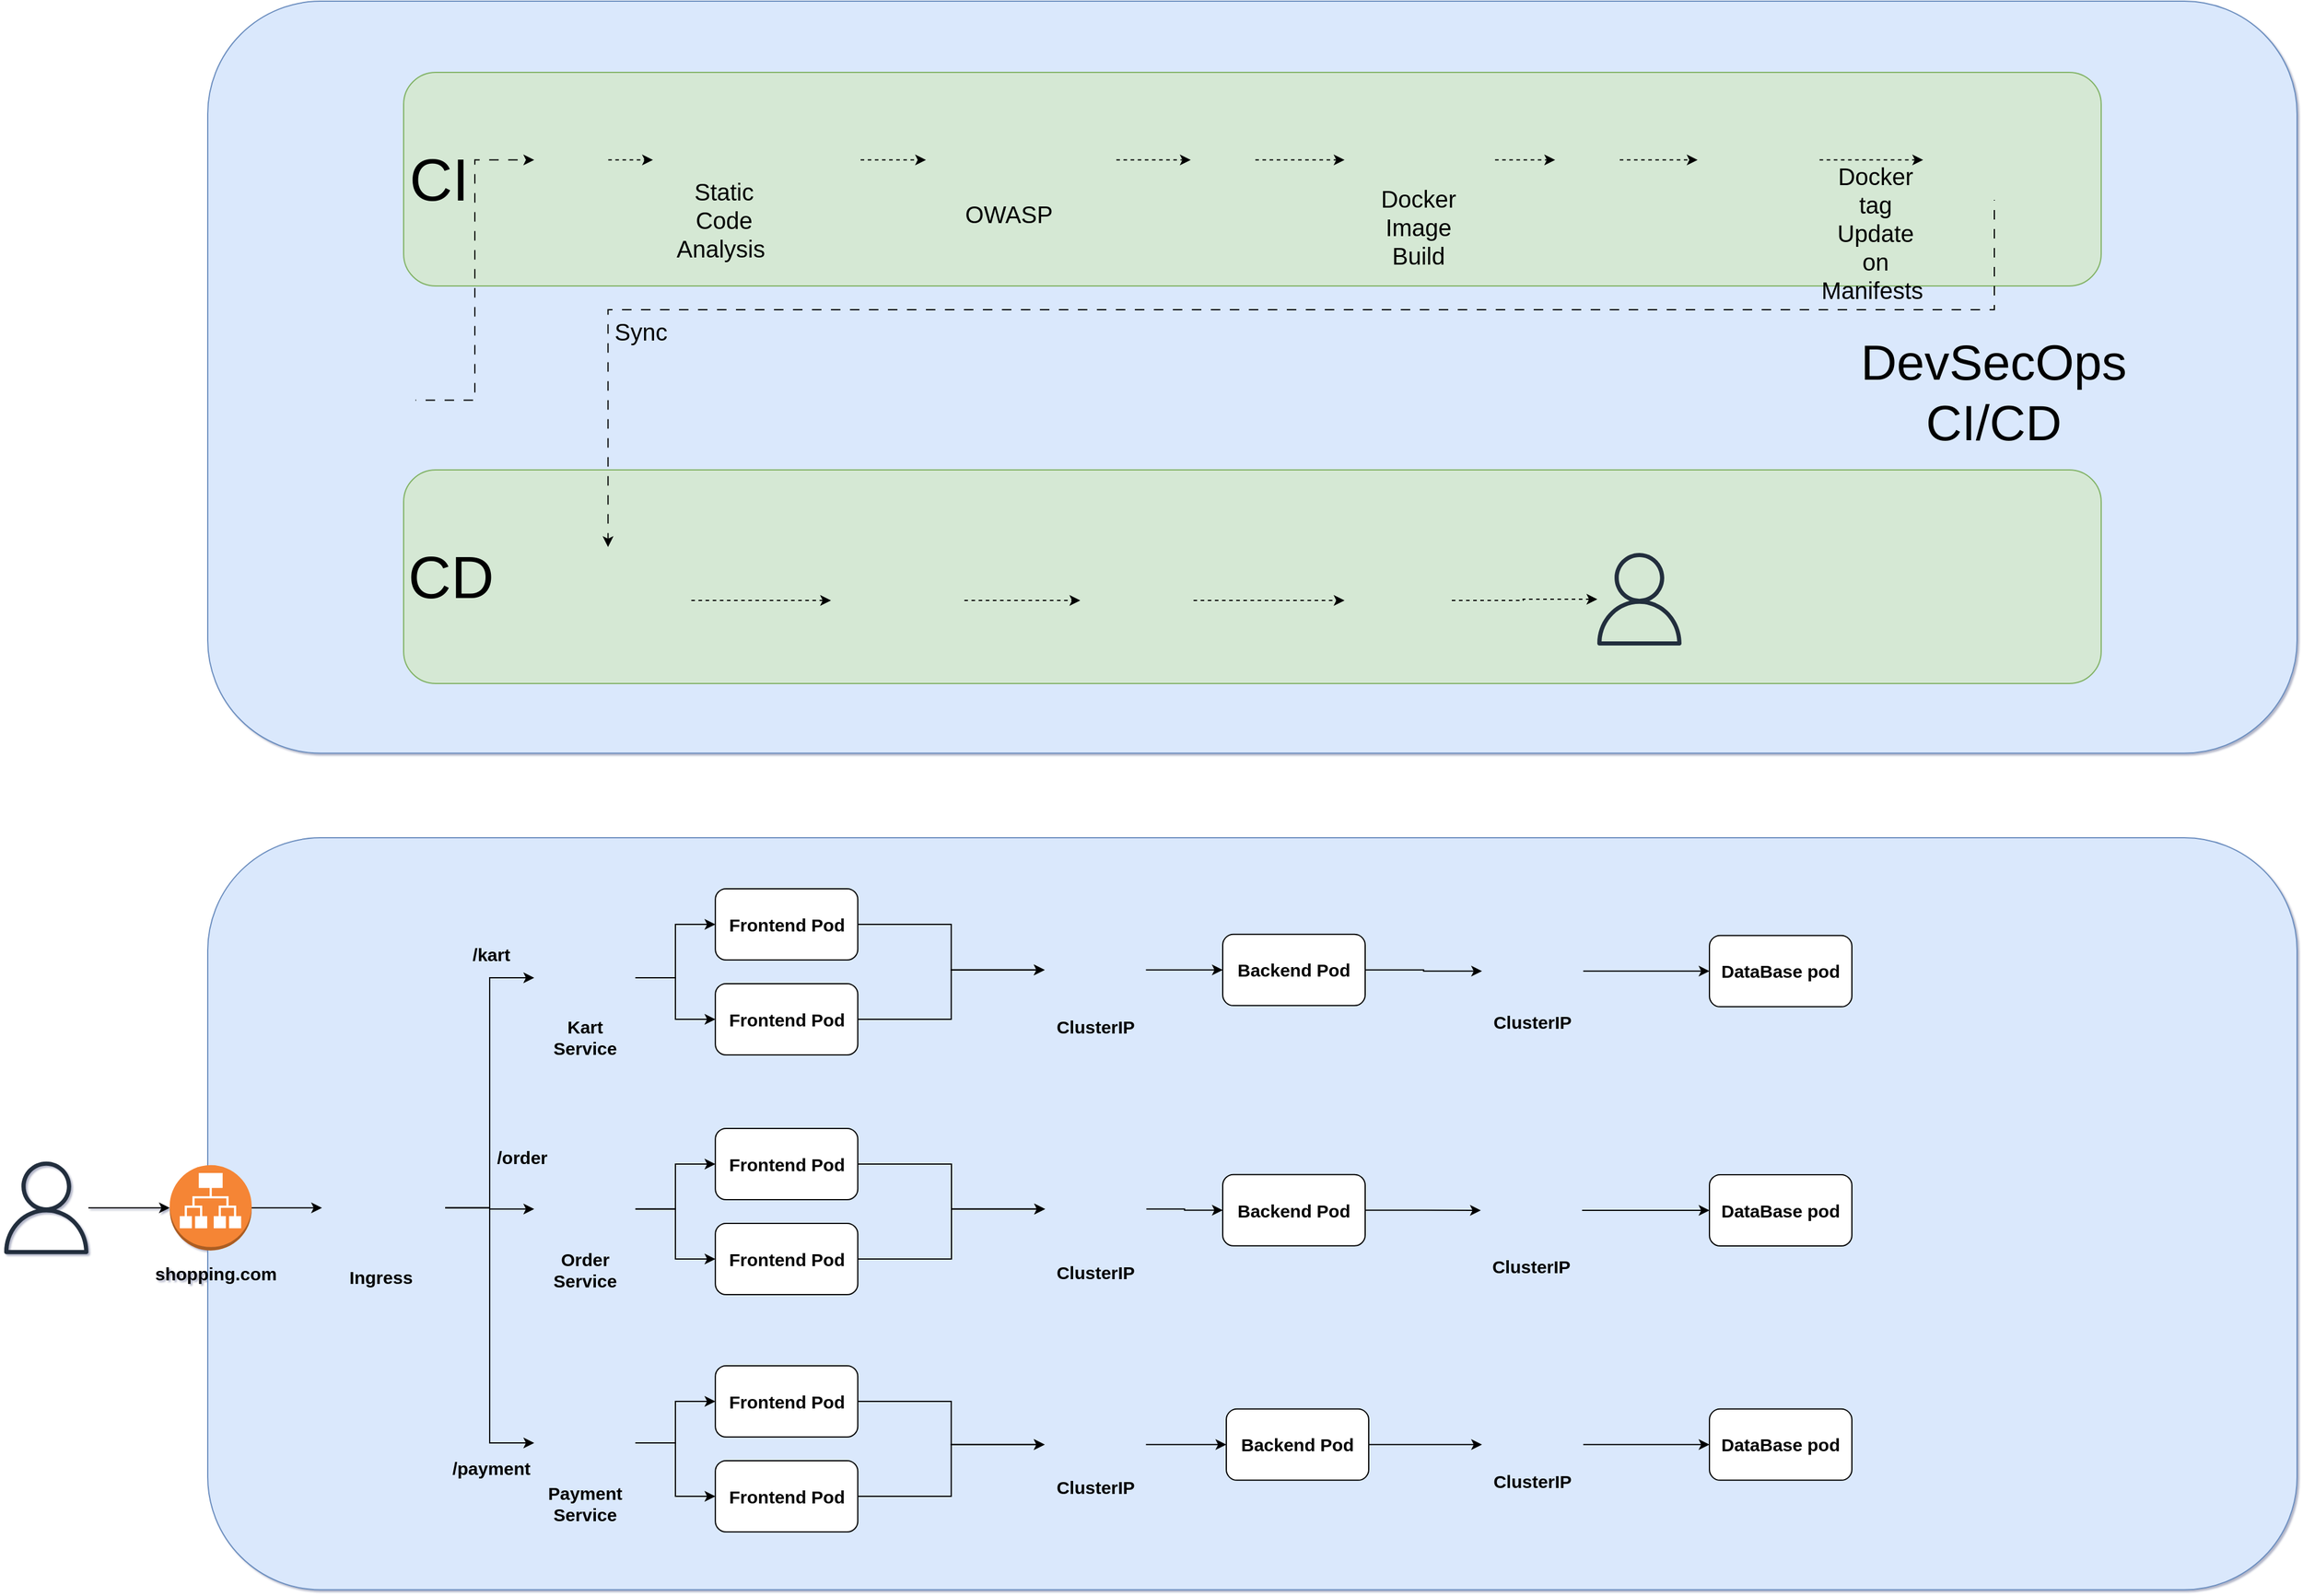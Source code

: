<mxfile version="26.0.3">
  <diagram name="Page-1" id="FletzxpNU2K9Tte4MwrH">
    <mxGraphModel dx="3149" dy="1913" grid="1" gridSize="10" guides="1" tooltips="1" connect="1" arrows="1" fold="1" page="1" pageScale="1" pageWidth="1100" pageHeight="850" math="0" shadow="1">
      <root>
        <mxCell id="0" />
        <mxCell id="1" parent="0" />
        <mxCell id="Zp9bopaUCP8zhnC8v-5o-43" value="" style="rounded=1;whiteSpace=wrap;html=1;fillColor=#dae8fc;strokeColor=#6c8ebf;" parent="1" vertex="1">
          <mxGeometry x="-375" y="-60" width="1760" height="633.75" as="geometry" />
        </mxCell>
        <mxCell id="Zp9bopaUCP8zhnC8v-5o-44" value="" style="rounded=1;whiteSpace=wrap;html=1;fillColor=#d5e8d4;strokeColor=#82b366;" parent="1" vertex="1">
          <mxGeometry x="-210" width="1430" height="180" as="geometry" />
        </mxCell>
        <mxCell id="Zp9bopaUCP8zhnC8v-5o-45" value="" style="rounded=1;whiteSpace=wrap;html=1;fillColor=#d5e8d4;strokeColor=#82b366;labelBackgroundColor=none;" parent="1" vertex="1">
          <mxGeometry x="-210" y="335" width="1430" height="180" as="geometry" />
        </mxCell>
        <mxCell id="Zp9bopaUCP8zhnC8v-5o-13" style="edgeStyle=orthogonalEdgeStyle;rounded=0;orthogonalLoop=1;jettySize=auto;html=1;entryX=0;entryY=0.5;entryDx=0;entryDy=0;flowAnimation=1;" parent="1" source="Zp9bopaUCP8zhnC8v-5o-1" target="Zp9bopaUCP8zhnC8v-5o-3" edge="1">
          <mxGeometry relative="1" as="geometry" />
        </mxCell>
        <mxCell id="Zp9bopaUCP8zhnC8v-5o-1" value="" style="shape=image;verticalLabelPosition=bottom;labelBackgroundColor=default;verticalAlign=top;aspect=fixed;imageAspect=0;image=https://logolook.net/wp-content/uploads/2022/12/GitHub-Logo.png;" parent="1" vertex="1">
          <mxGeometry x="-320" y="242.5" width="120" height="67.5" as="geometry" />
        </mxCell>
        <mxCell id="Zp9bopaUCP8zhnC8v-5o-22" style="edgeStyle=orthogonalEdgeStyle;rounded=0;orthogonalLoop=1;jettySize=auto;html=1;entryX=0;entryY=0.5;entryDx=0;entryDy=0;flowAnimation=1;dashed=1;" parent="1" source="Zp9bopaUCP8zhnC8v-5o-3" target="Zp9bopaUCP8zhnC8v-5o-5" edge="1">
          <mxGeometry relative="1" as="geometry" />
        </mxCell>
        <mxCell id="Zp9bopaUCP8zhnC8v-5o-3" value="" style="shape=image;verticalLabelPosition=bottom;labelBackgroundColor=default;verticalAlign=top;aspect=fixed;imageAspect=0;image=https://upload.wikimedia.org/wikipedia/commons/thumb/e/e9/Jenkins_logo.svg/1483px-Jenkins_logo.svg.png;" parent="1" vertex="1">
          <mxGeometry x="-100" y="32.33" width="60" height="82.85" as="geometry" />
        </mxCell>
        <mxCell id="Zp9bopaUCP8zhnC8v-5o-20" style="edgeStyle=orthogonalEdgeStyle;rounded=0;orthogonalLoop=1;jettySize=auto;html=1;entryX=0;entryY=0.5;entryDx=0;entryDy=0;flowAnimation=1;dashed=1;" parent="1" source="Zp9bopaUCP8zhnC8v-5o-4" target="kJF5AU2SEee2FHh_53xt-1" edge="1">
          <mxGeometry relative="1" as="geometry">
            <mxPoint x="870" y="73.75" as="targetPoint" />
          </mxGeometry>
        </mxCell>
        <mxCell id="Zp9bopaUCP8zhnC8v-5o-4" value="" style="shape=image;verticalLabelPosition=bottom;labelBackgroundColor=default;verticalAlign=top;aspect=fixed;imageAspect=0;image=https://static-00.iconduck.com/assets.00/trivy-icon-1248x2048-jvb9x51r.png;" parent="1" vertex="1">
          <mxGeometry x="760" y="31" width="52.08" height="85.5" as="geometry" />
        </mxCell>
        <mxCell id="Zp9bopaUCP8zhnC8v-5o-21" style="edgeStyle=orthogonalEdgeStyle;rounded=0;orthogonalLoop=1;jettySize=auto;html=1;entryX=0;entryY=0.5;entryDx=0;entryDy=0;flowAnimation=1;dashed=1;" parent="1" source="Zp9bopaUCP8zhnC8v-5o-5" target="Zp9bopaUCP8zhnC8v-5o-7" edge="1">
          <mxGeometry relative="1" as="geometry" />
        </mxCell>
        <mxCell id="Zp9bopaUCP8zhnC8v-5o-5" value="" style="shape=image;verticalLabelPosition=bottom;labelBackgroundColor=default;verticalAlign=top;aspect=fixed;imageAspect=0;image=https://static-00.iconduck.com/assets.00/sonarqube-icon-2048x499-b6mw67zs.png;" parent="1" vertex="1">
          <mxGeometry y="52.76" width="172.6" height="42" as="geometry" />
        </mxCell>
        <mxCell id="yrw4BJJYyJAJMMiqZRWE-4" value="" style="edgeStyle=orthogonalEdgeStyle;rounded=0;orthogonalLoop=1;jettySize=auto;html=1;flowAnimation=1;dashed=1;" parent="1" source="Zp9bopaUCP8zhnC8v-5o-7" target="yrw4BJJYyJAJMMiqZRWE-3" edge="1">
          <mxGeometry relative="1" as="geometry" />
        </mxCell>
        <mxCell id="Zp9bopaUCP8zhnC8v-5o-7" value="" style="shape=image;verticalLabelPosition=bottom;labelBackgroundColor=default;verticalAlign=top;aspect=fixed;imageAspect=0;image=https://blogger.googleusercontent.com/img/b/R29vZ2xl/AVvXsEglo6MalGbIc81QBbz1jqOU8B0085n2UVJCaH9SfhIfxA0MYt1dEFk2-zwiD-qE16LkgxrJgrbgfuRdoyn1PJho_kqKA_0VlMfW9-waWAuhLT9El1w9XQpbyBj_-3MCTMml9gdUmU9k4Ek/s1600/DependencyCheck.png;" parent="1" vertex="1">
          <mxGeometry x="230" y="48.75" width="158.02" height="50" as="geometry" />
        </mxCell>
        <mxCell id="Zp9bopaUCP8zhnC8v-5o-12" value="" style="shape=image;verticalLabelPosition=bottom;labelBackgroundColor=default;verticalAlign=top;aspect=fixed;imageAspect=0;image=https://static-00.iconduck.com/assets.00/terraform-icon-1803x2048-hodrzd3t.png;" parent="1" vertex="1">
          <mxGeometry x="-340" y="60" width="52.8" height="60" as="geometry" />
        </mxCell>
        <mxCell id="Zp9bopaUCP8zhnC8v-5o-18" style="edgeStyle=orthogonalEdgeStyle;rounded=0;orthogonalLoop=1;jettySize=auto;html=1;entryX=0;entryY=0.5;entryDx=0;entryDy=0;flowAnimation=1;dashed=1;" parent="1" source="Zp9bopaUCP8zhnC8v-5o-15" target="Zp9bopaUCP8zhnC8v-5o-4" edge="1">
          <mxGeometry relative="1" as="geometry">
            <mxPoint x="680" y="73.75" as="targetPoint" />
          </mxGeometry>
        </mxCell>
        <mxCell id="Zp9bopaUCP8zhnC8v-5o-15" value="" style="shape=image;verticalLabelPosition=bottom;labelBackgroundColor=default;verticalAlign=top;aspect=fixed;imageAspect=0;image=https://logos-world.net/wp-content/uploads/2021/02/Docker-Logo.png;" parent="1" vertex="1">
          <mxGeometry x="582.6" y="38.75" width="124.44" height="70" as="geometry" />
        </mxCell>
        <mxCell id="Zp9bopaUCP8zhnC8v-5o-17" value="Docker Image Build" style="text;html=1;align=center;verticalAlign=middle;whiteSpace=wrap;rounded=0;fontSize=20;" parent="1" vertex="1">
          <mxGeometry x="614.82" y="115.18" width="60" height="30" as="geometry" />
        </mxCell>
        <mxCell id="Zp9bopaUCP8zhnC8v-5o-34" style="edgeStyle=orthogonalEdgeStyle;rounded=0;orthogonalLoop=1;jettySize=auto;html=1;entryX=0.5;entryY=0;entryDx=0;entryDy=0;flowAnimation=1;exitX=0.5;exitY=1;exitDx=0;exitDy=0;" parent="1" source="Zp9bopaUCP8zhnC8v-5o-36" target="Zp9bopaUCP8zhnC8v-5o-25" edge="1">
          <mxGeometry relative="1" as="geometry">
            <mxPoint x="-37.795" y="390" as="targetPoint" />
            <mxPoint x="927.429" y="93.75" as="sourcePoint" />
            <Array as="points">
              <mxPoint x="1130" y="200" />
              <mxPoint x="-38" y="200" />
            </Array>
          </mxGeometry>
        </mxCell>
        <mxCell id="Zp9bopaUCP8zhnC8v-5o-37" style="edgeStyle=orthogonalEdgeStyle;rounded=0;orthogonalLoop=1;jettySize=auto;html=1;entryX=0;entryY=0.5;entryDx=0;entryDy=0;flowAnimation=1;dashed=1;exitX=1;exitY=0.5;exitDx=0;exitDy=0;" parent="1" source="kJF5AU2SEee2FHh_53xt-1" target="Zp9bopaUCP8zhnC8v-5o-36" edge="1">
          <mxGeometry relative="1" as="geometry">
            <mxPoint x="984.95" y="73.75" as="sourcePoint" />
          </mxGeometry>
        </mxCell>
        <mxCell id="Zp9bopaUCP8zhnC8v-5o-24" value="" style="shape=image;verticalLabelPosition=bottom;labelBackgroundColor=default;verticalAlign=top;aspect=fixed;imageAspect=0;image=https://upload.wikimedia.org/wikipedia/commons/0/05/Ansible_Logo.png;" parent="1" vertex="1">
          <mxGeometry x="-353.6" y="137.5" width="80" height="80" as="geometry" />
        </mxCell>
        <mxCell id="Zp9bopaUCP8zhnC8v-5o-27" style="edgeStyle=orthogonalEdgeStyle;rounded=0;orthogonalLoop=1;jettySize=auto;html=1;entryX=0;entryY=0.5;entryDx=0;entryDy=0;flowAnimation=1;dashed=1;" parent="1" source="Zp9bopaUCP8zhnC8v-5o-25" target="Zp9bopaUCP8zhnC8v-5o-28" edge="1">
          <mxGeometry relative="1" as="geometry">
            <mxPoint x="160" y="445" as="targetPoint" />
          </mxGeometry>
        </mxCell>
        <mxCell id="Zp9bopaUCP8zhnC8v-5o-25" value="" style="shape=image;verticalLabelPosition=bottom;labelBackgroundColor=default;verticalAlign=top;aspect=fixed;imageAspect=0;image=https://www.opsmx.com/wp-content/uploads/2022/07/Argo-1-e1630327305635-1.png;" parent="1" vertex="1">
          <mxGeometry x="-105.59" y="400" width="135.59" height="90" as="geometry" />
        </mxCell>
        <mxCell id="Zp9bopaUCP8zhnC8v-5o-30" style="edgeStyle=orthogonalEdgeStyle;rounded=0;orthogonalLoop=1;jettySize=auto;html=1;flowAnimation=1;dashed=1;" parent="1" source="Zp9bopaUCP8zhnC8v-5o-28" target="Zp9bopaUCP8zhnC8v-5o-29" edge="1">
          <mxGeometry relative="1" as="geometry" />
        </mxCell>
        <mxCell id="Zp9bopaUCP8zhnC8v-5o-28" value="" style="shape=image;verticalLabelPosition=bottom;labelBackgroundColor=default;verticalAlign=top;aspect=fixed;imageAspect=0;image=https://juststickers.in/wp-content/uploads/2018/11/kubernetes-wordmark.png;" parent="1" vertex="1">
          <mxGeometry x="150" y="390" width="110" height="110" as="geometry" />
        </mxCell>
        <mxCell id="Zp9bopaUCP8zhnC8v-5o-32" style="edgeStyle=orthogonalEdgeStyle;rounded=0;orthogonalLoop=1;jettySize=auto;html=1;entryX=0;entryY=0.5;entryDx=0;entryDy=0;flowAnimation=1;dashed=1;" parent="1" source="Zp9bopaUCP8zhnC8v-5o-29" target="Zp9bopaUCP8zhnC8v-5o-31" edge="1">
          <mxGeometry relative="1" as="geometry" />
        </mxCell>
        <mxCell id="Zp9bopaUCP8zhnC8v-5o-29" value="" style="shape=image;verticalLabelPosition=bottom;labelBackgroundColor=default;verticalAlign=top;aspect=fixed;imageAspect=0;image=https://i.pinimg.com/originals/58/87/dd/5887ddf7f68aa57b38e35196f42150c7.png;" parent="1" vertex="1">
          <mxGeometry x="360" y="405" width="93.02" height="80" as="geometry" />
        </mxCell>
        <mxCell id="Zp9bopaUCP8zhnC8v-5o-47" style="edgeStyle=orthogonalEdgeStyle;rounded=0;orthogonalLoop=1;jettySize=auto;html=1;flowAnimation=1;dashed=1;" parent="1" source="Zp9bopaUCP8zhnC8v-5o-31" target="Zp9bopaUCP8zhnC8v-5o-46" edge="1">
          <mxGeometry relative="1" as="geometry" />
        </mxCell>
        <mxCell id="Zp9bopaUCP8zhnC8v-5o-31" value="" style="shape=image;verticalLabelPosition=bottom;labelBackgroundColor=default;verticalAlign=top;aspect=fixed;imageAspect=0;image=https://upload.wikimedia.org/wikipedia/commons/thumb/a/a1/Grafana_logo.svg/800px-Grafana_logo.svg.png;" parent="1" vertex="1">
          <mxGeometry x="582.6" y="400" width="88.02" height="90" as="geometry" />
        </mxCell>
        <mxCell id="Zp9bopaUCP8zhnC8v-5o-35" value="" style="shape=image;verticalLabelPosition=bottom;labelBackgroundColor=default;verticalAlign=top;aspect=fixed;imageAspect=0;image=https://static-00.iconduck.com/assets.00/aws-icon-2048x2048-ptyrjxdo.png;" parent="1" vertex="1">
          <mxGeometry x="-350" y="-36.25" width="85" height="85" as="geometry" />
        </mxCell>
        <mxCell id="Zp9bopaUCP8zhnC8v-5o-36" value="" style="shape=image;verticalLabelPosition=bottom;labelBackgroundColor=default;verticalAlign=top;aspect=fixed;imageAspect=0;image=https://logolook.net/wp-content/uploads/2022/12/GitHub-Logo.png;" parent="1" vertex="1">
          <mxGeometry x="1070" y="40" width="120" height="67.5" as="geometry" />
        </mxCell>
        <mxCell id="Zp9bopaUCP8zhnC8v-5o-46" value="" style="outlineConnect=0;fontColor=#232F3E;gradientColor=none;fillColor=#232F3D;strokeColor=none;dashed=0;verticalLabelPosition=bottom;verticalAlign=top;align=center;html=1;fontSize=12;fontStyle=0;aspect=fixed;pointerEvents=1;shape=mxgraph.aws4.user;" parent="1" vertex="1">
          <mxGeometry x="792" y="405" width="78" height="78" as="geometry" />
        </mxCell>
        <mxCell id="Zp9bopaUCP8zhnC8v-5o-48" value="DevSecOps CI/CD" style="text;html=1;align=center;verticalAlign=middle;whiteSpace=wrap;rounded=0;fontSize=42;" parent="1" vertex="1">
          <mxGeometry x="1021.4" y="230" width="217.2" height="80" as="geometry" />
        </mxCell>
        <mxCell id="Zp9bopaUCP8zhnC8v-5o-49" value="CI" style="text;html=1;align=center;verticalAlign=middle;whiteSpace=wrap;rounded=0;fontSize=50;" parent="1" vertex="1">
          <mxGeometry x="-210" y="75.0" width="60" height="30" as="geometry" />
        </mxCell>
        <mxCell id="Zp9bopaUCP8zhnC8v-5o-50" value="CD" style="text;html=1;align=center;verticalAlign=middle;whiteSpace=wrap;rounded=0;fontSize=50;" parent="1" vertex="1">
          <mxGeometry x="-200.0" y="410" width="60" height="30" as="geometry" />
        </mxCell>
        <mxCell id="Ye_nrfRPRzjRZ5T-cUN8-1" value="Docker tag Update on Manifests&amp;nbsp;" style="text;html=1;align=center;verticalAlign=middle;whiteSpace=wrap;rounded=0;strokeWidth=10;fontSize=20;" parent="1" vertex="1">
          <mxGeometry x="1000" y="120" width="60" height="30" as="geometry" />
        </mxCell>
        <mxCell id="Ye_nrfRPRzjRZ5T-cUN8-2" value="Static Code Analysis&amp;nbsp;" style="text;html=1;align=center;verticalAlign=middle;whiteSpace=wrap;rounded=0;fontSize=20;" parent="1" vertex="1">
          <mxGeometry x="30" y="108.75" width="60" height="30" as="geometry" />
        </mxCell>
        <mxCell id="Ye_nrfRPRzjRZ5T-cUN8-3" value="OWASP" style="text;html=1;align=center;verticalAlign=middle;whiteSpace=wrap;rounded=0;fontSize=20;" parent="1" vertex="1">
          <mxGeometry x="270" y="103.75" width="60" height="30" as="geometry" />
        </mxCell>
        <mxCell id="Ye_nrfRPRzjRZ5T-cUN8-4" value="Sync" style="text;html=1;align=center;verticalAlign=middle;whiteSpace=wrap;rounded=0;fontSize=20;" parent="1" vertex="1">
          <mxGeometry x="-40" y="203.44" width="60" height="30" as="geometry" />
        </mxCell>
        <mxCell id="yrw4BJJYyJAJMMiqZRWE-6" style="edgeStyle=orthogonalEdgeStyle;rounded=0;orthogonalLoop=1;jettySize=auto;html=1;entryX=0;entryY=0.5;entryDx=0;entryDy=0;flowAnimation=1;dashed=1;" parent="1" source="yrw4BJJYyJAJMMiqZRWE-3" target="Zp9bopaUCP8zhnC8v-5o-15" edge="1">
          <mxGeometry relative="1" as="geometry" />
        </mxCell>
        <mxCell id="yrw4BJJYyJAJMMiqZRWE-3" value="" style="shape=image;verticalLabelPosition=bottom;labelBackgroundColor=default;verticalAlign=top;aspect=fixed;imageAspect=0;image=https://static-00.iconduck.com/assets.00/trivy-icon-1248x2048-jvb9x51r.png;" parent="1" vertex="1">
          <mxGeometry x="453.02" y="31" width="52.08" height="85.5" as="geometry" />
        </mxCell>
        <mxCell id="kJF5AU2SEee2FHh_53xt-2" value="" style="rounded=1;whiteSpace=wrap;html=1;fillColor=#dae8fc;strokeColor=#6c8ebf;fontStyle=1;fontSize=15;" vertex="1" parent="1">
          <mxGeometry x="-375" y="644.99" width="1760" height="633.75" as="geometry" />
        </mxCell>
        <mxCell id="kJF5AU2SEee2FHh_53xt-1" value="" style="shape=image;verticalLabelPosition=bottom;labelBackgroundColor=default;verticalAlign=top;aspect=fixed;imageAspect=0;image=https://images.squarespace-cdn.com/content/v1/5979393017bffc7e4595795b/1612198269255-W6DPDQBCHH716OYRSJWJ/docker-hub-logo.png;" vertex="1" parent="1">
          <mxGeometry x="880" y="33.75" width="100.39" height="80" as="geometry" />
        </mxCell>
        <mxCell id="kJF5AU2SEee2FHh_53xt-3" value="" style="outlineConnect=0;fontColor=#232F3E;gradientColor=none;fillColor=#232F3D;strokeColor=none;dashed=0;verticalLabelPosition=bottom;verticalAlign=top;align=center;html=1;fontSize=15;fontStyle=1;aspect=fixed;pointerEvents=1;shape=mxgraph.aws4.user;" vertex="1" parent="1">
          <mxGeometry x="-550" y="917.87" width="78" height="78" as="geometry" />
        </mxCell>
        <mxCell id="kJF5AU2SEee2FHh_53xt-7" style="edgeStyle=orthogonalEdgeStyle;rounded=0;orthogonalLoop=1;jettySize=auto;html=1;entryX=0;entryY=0.5;entryDx=0;entryDy=0;fontStyle=1;fontSize=15;" edge="1" parent="1" source="kJF5AU2SEee2FHh_53xt-4" target="kJF5AU2SEee2FHh_53xt-6">
          <mxGeometry relative="1" as="geometry" />
        </mxCell>
        <mxCell id="kJF5AU2SEee2FHh_53xt-4" value="" style="outlineConnect=0;dashed=0;verticalLabelPosition=bottom;verticalAlign=top;align=center;html=1;shape=mxgraph.aws3.application_load_balancer;fillColor=#F58534;gradientColor=none;fontStyle=1;fontSize=15;" vertex="1" parent="1">
          <mxGeometry x="-407" y="920.87" width="69" height="72" as="geometry" />
        </mxCell>
        <mxCell id="kJF5AU2SEee2FHh_53xt-5" style="edgeStyle=orthogonalEdgeStyle;rounded=0;orthogonalLoop=1;jettySize=auto;html=1;entryX=0;entryY=0.5;entryDx=0;entryDy=0;entryPerimeter=0;fontStyle=1;fontSize=15;" edge="1" parent="1" source="kJF5AU2SEee2FHh_53xt-3" target="kJF5AU2SEee2FHh_53xt-4">
          <mxGeometry relative="1" as="geometry" />
        </mxCell>
        <mxCell id="kJF5AU2SEee2FHh_53xt-11" style="edgeStyle=orthogonalEdgeStyle;rounded=0;orthogonalLoop=1;jettySize=auto;html=1;entryX=0;entryY=0.5;entryDx=0;entryDy=0;fontStyle=1;fontSize=15;" edge="1" parent="1" source="kJF5AU2SEee2FHh_53xt-6" target="kJF5AU2SEee2FHh_53xt-10">
          <mxGeometry relative="1" as="geometry" />
        </mxCell>
        <mxCell id="kJF5AU2SEee2FHh_53xt-26" style="edgeStyle=orthogonalEdgeStyle;rounded=0;orthogonalLoop=1;jettySize=auto;html=1;entryX=0;entryY=0.5;entryDx=0;entryDy=0;fontStyle=1;fontSize=15;" edge="1" parent="1" source="kJF5AU2SEee2FHh_53xt-6" target="kJF5AU2SEee2FHh_53xt-25">
          <mxGeometry relative="1" as="geometry" />
        </mxCell>
        <mxCell id="kJF5AU2SEee2FHh_53xt-30" style="edgeStyle=orthogonalEdgeStyle;rounded=0;orthogonalLoop=1;jettySize=auto;html=1;entryX=0;entryY=0.5;entryDx=0;entryDy=0;fontStyle=1;fontSize=15;" edge="1" parent="1" source="kJF5AU2SEee2FHh_53xt-6" target="kJF5AU2SEee2FHh_53xt-28">
          <mxGeometry relative="1" as="geometry" />
        </mxCell>
        <mxCell id="kJF5AU2SEee2FHh_53xt-6" value="" style="shape=image;verticalLabelPosition=bottom;labelBackgroundColor=default;verticalAlign=top;aspect=fixed;imageAspect=0;image=https://miro.medium.com/v2/resize:fit:672/1*IBh4DjOb02cT1TPW5GFZDg.png;fontStyle=1;fontSize=15;" vertex="1" parent="1">
          <mxGeometry x="-278.78" y="916.87" width="103.78" height="80" as="geometry" />
        </mxCell>
        <mxCell id="kJF5AU2SEee2FHh_53xt-18" style="edgeStyle=orthogonalEdgeStyle;rounded=0;orthogonalLoop=1;jettySize=auto;html=1;entryX=0;entryY=0.5;entryDx=0;entryDy=0;fontStyle=1;fontSize=15;" edge="1" parent="1" source="kJF5AU2SEee2FHh_53xt-10" target="kJF5AU2SEee2FHh_53xt-17">
          <mxGeometry relative="1" as="geometry" />
        </mxCell>
        <mxCell id="kJF5AU2SEee2FHh_53xt-22" style="edgeStyle=orthogonalEdgeStyle;rounded=0;orthogonalLoop=1;jettySize=auto;html=1;entryX=0;entryY=0.5;entryDx=0;entryDy=0;fontStyle=1;fontSize=15;" edge="1" parent="1" source="kJF5AU2SEee2FHh_53xt-10" target="kJF5AU2SEee2FHh_53xt-20">
          <mxGeometry relative="1" as="geometry" />
        </mxCell>
        <mxCell id="kJF5AU2SEee2FHh_53xt-10" value="" style="shape=image;verticalLabelPosition=bottom;labelBackgroundColor=default;verticalAlign=top;aspect=fixed;imageAspect=0;image=https://miro.medium.com/v2/resize:fit:546/1*ZlQffqUWhkxqbKI--ZUitg.png;fontStyle=1;fontSize=15;" vertex="1" parent="1">
          <mxGeometry x="-100" y="728" width="85.31" height="70" as="geometry" />
        </mxCell>
        <mxCell id="kJF5AU2SEee2FHh_53xt-14" value="" style="shape=image;verticalLabelPosition=bottom;labelBackgroundColor=default;verticalAlign=top;aspect=fixed;imageAspect=0;image=https://juststickers.in/wp-content/uploads/2018/11/kubernetes-wordmark.png;fontStyle=1;fontSize=15;" vertex="1" parent="1">
          <mxGeometry x="-343.6" y="650" width="60" height="60" as="geometry" />
        </mxCell>
        <mxCell id="kJF5AU2SEee2FHh_53xt-50" style="edgeStyle=orthogonalEdgeStyle;rounded=0;orthogonalLoop=1;jettySize=auto;html=1;entryX=0;entryY=0.5;entryDx=0;entryDy=0;fontStyle=1;fontSize=15;" edge="1" parent="1" source="kJF5AU2SEee2FHh_53xt-17" target="kJF5AU2SEee2FHh_53xt-42">
          <mxGeometry relative="1" as="geometry" />
        </mxCell>
        <mxCell id="kJF5AU2SEee2FHh_53xt-17" value="Frontend Pod" style="rounded=1;whiteSpace=wrap;html=1;fontStyle=1;fontSize=15;" vertex="1" parent="1">
          <mxGeometry x="52.6" y="688" width="120" height="60" as="geometry" />
        </mxCell>
        <mxCell id="kJF5AU2SEee2FHh_53xt-51" style="edgeStyle=orthogonalEdgeStyle;rounded=0;orthogonalLoop=1;jettySize=auto;html=1;entryX=0;entryY=0.5;entryDx=0;entryDy=0;fontStyle=1;fontSize=15;" edge="1" parent="1" source="kJF5AU2SEee2FHh_53xt-20" target="kJF5AU2SEee2FHh_53xt-42">
          <mxGeometry relative="1" as="geometry" />
        </mxCell>
        <mxCell id="kJF5AU2SEee2FHh_53xt-20" value="Frontend Pod" style="rounded=1;whiteSpace=wrap;html=1;fontStyle=1;fontSize=15;" vertex="1" parent="1">
          <mxGeometry x="52.6" y="768" width="120" height="60" as="geometry" />
        </mxCell>
        <mxCell id="kJF5AU2SEee2FHh_53xt-24" value="Kart Service" style="text;html=1;align=center;verticalAlign=middle;whiteSpace=wrap;rounded=0;fontStyle=1;fontSize=15;" vertex="1" parent="1">
          <mxGeometry x="-87.34" y="798" width="60" height="30" as="geometry" />
        </mxCell>
        <mxCell id="kJF5AU2SEee2FHh_53xt-37" style="edgeStyle=orthogonalEdgeStyle;rounded=0;orthogonalLoop=1;jettySize=auto;html=1;entryX=0;entryY=0.5;entryDx=0;entryDy=0;fontStyle=1;fontSize=15;" edge="1" parent="1" source="kJF5AU2SEee2FHh_53xt-25" target="kJF5AU2SEee2FHh_53xt-31">
          <mxGeometry relative="1" as="geometry" />
        </mxCell>
        <mxCell id="kJF5AU2SEee2FHh_53xt-38" style="edgeStyle=orthogonalEdgeStyle;rounded=0;orthogonalLoop=1;jettySize=auto;html=1;entryX=0;entryY=0.5;entryDx=0;entryDy=0;fontStyle=1;fontSize=15;" edge="1" parent="1" source="kJF5AU2SEee2FHh_53xt-25" target="kJF5AU2SEee2FHh_53xt-32">
          <mxGeometry relative="1" as="geometry" />
        </mxCell>
        <mxCell id="kJF5AU2SEee2FHh_53xt-25" value="" style="shape=image;verticalLabelPosition=bottom;labelBackgroundColor=default;verticalAlign=top;aspect=fixed;imageAspect=0;image=https://miro.medium.com/v2/resize:fit:546/1*ZlQffqUWhkxqbKI--ZUitg.png;fontStyle=1;fontSize=15;" vertex="1" parent="1">
          <mxGeometry x="-100" y="922.87" width="85.31" height="70" as="geometry" />
        </mxCell>
        <mxCell id="kJF5AU2SEee2FHh_53xt-27" value="Order Service" style="text;html=1;align=center;verticalAlign=middle;whiteSpace=wrap;rounded=0;fontStyle=1;fontSize=15;" vertex="1" parent="1">
          <mxGeometry x="-87.34" y="994" width="60" height="30" as="geometry" />
        </mxCell>
        <mxCell id="kJF5AU2SEee2FHh_53xt-35" style="edgeStyle=orthogonalEdgeStyle;rounded=0;orthogonalLoop=1;jettySize=auto;html=1;entryX=0;entryY=0.5;entryDx=0;entryDy=0;fontStyle=1;fontSize=15;" edge="1" parent="1" source="kJF5AU2SEee2FHh_53xt-28" target="kJF5AU2SEee2FHh_53xt-33">
          <mxGeometry relative="1" as="geometry" />
        </mxCell>
        <mxCell id="kJF5AU2SEee2FHh_53xt-36" style="edgeStyle=orthogonalEdgeStyle;rounded=0;orthogonalLoop=1;jettySize=auto;html=1;entryX=0;entryY=0.5;entryDx=0;entryDy=0;fontStyle=1;fontSize=15;" edge="1" parent="1" source="kJF5AU2SEee2FHh_53xt-28" target="kJF5AU2SEee2FHh_53xt-34">
          <mxGeometry relative="1" as="geometry" />
        </mxCell>
        <mxCell id="kJF5AU2SEee2FHh_53xt-28" value="" style="shape=image;verticalLabelPosition=bottom;labelBackgroundColor=default;verticalAlign=top;aspect=fixed;imageAspect=0;image=https://miro.medium.com/v2/resize:fit:546/1*ZlQffqUWhkxqbKI--ZUitg.png;fontStyle=1;fontSize=15;" vertex="1" parent="1">
          <mxGeometry x="-100" y="1120" width="85.31" height="70" as="geometry" />
        </mxCell>
        <mxCell id="kJF5AU2SEee2FHh_53xt-29" value="Payment Service" style="text;html=1;align=center;verticalAlign=middle;whiteSpace=wrap;rounded=0;fontStyle=1;fontSize=15;" vertex="1" parent="1">
          <mxGeometry x="-87.34" y="1191" width="60" height="30" as="geometry" />
        </mxCell>
        <mxCell id="kJF5AU2SEee2FHh_53xt-48" style="edgeStyle=orthogonalEdgeStyle;rounded=0;orthogonalLoop=1;jettySize=auto;html=1;entryX=0;entryY=0.5;entryDx=0;entryDy=0;fontStyle=1;fontSize=15;" edge="1" parent="1" source="kJF5AU2SEee2FHh_53xt-31" target="kJF5AU2SEee2FHh_53xt-40">
          <mxGeometry relative="1" as="geometry" />
        </mxCell>
        <mxCell id="kJF5AU2SEee2FHh_53xt-31" value="Frontend Pod" style="rounded=1;whiteSpace=wrap;html=1;fontStyle=1;fontSize=15;" vertex="1" parent="1">
          <mxGeometry x="52.6" y="890" width="120" height="60" as="geometry" />
        </mxCell>
        <mxCell id="kJF5AU2SEee2FHh_53xt-49" style="edgeStyle=orthogonalEdgeStyle;rounded=0;orthogonalLoop=1;jettySize=auto;html=1;entryX=0;entryY=0.5;entryDx=0;entryDy=0;fontStyle=1;fontSize=15;" edge="1" parent="1" source="kJF5AU2SEee2FHh_53xt-32" target="kJF5AU2SEee2FHh_53xt-40">
          <mxGeometry relative="1" as="geometry" />
        </mxCell>
        <mxCell id="kJF5AU2SEee2FHh_53xt-32" value="Frontend Pod" style="rounded=1;whiteSpace=wrap;html=1;fontStyle=1;fontSize=15;" vertex="1" parent="1">
          <mxGeometry x="52.6" y="970" width="120" height="60" as="geometry" />
        </mxCell>
        <mxCell id="kJF5AU2SEee2FHh_53xt-46" style="edgeStyle=orthogonalEdgeStyle;rounded=0;orthogonalLoop=1;jettySize=auto;html=1;entryX=0;entryY=0.5;entryDx=0;entryDy=0;fontStyle=1;fontSize=15;" edge="1" parent="1" source="kJF5AU2SEee2FHh_53xt-33" target="kJF5AU2SEee2FHh_53xt-44">
          <mxGeometry relative="1" as="geometry" />
        </mxCell>
        <mxCell id="kJF5AU2SEee2FHh_53xt-33" value="Frontend Pod" style="rounded=1;whiteSpace=wrap;html=1;fontStyle=1;fontSize=15;" vertex="1" parent="1">
          <mxGeometry x="52.6" y="1090" width="120" height="60" as="geometry" />
        </mxCell>
        <mxCell id="kJF5AU2SEee2FHh_53xt-47" style="edgeStyle=orthogonalEdgeStyle;rounded=0;orthogonalLoop=1;jettySize=auto;html=1;fontStyle=1;fontSize=15;" edge="1" parent="1" source="kJF5AU2SEee2FHh_53xt-34" target="kJF5AU2SEee2FHh_53xt-44">
          <mxGeometry relative="1" as="geometry" />
        </mxCell>
        <mxCell id="kJF5AU2SEee2FHh_53xt-34" value="Frontend Pod" style="rounded=1;whiteSpace=wrap;html=1;fontStyle=1;fontSize=15;" vertex="1" parent="1">
          <mxGeometry x="52.6" y="1170" width="120" height="60" as="geometry" />
        </mxCell>
        <mxCell id="kJF5AU2SEee2FHh_53xt-57" style="edgeStyle=orthogonalEdgeStyle;rounded=0;orthogonalLoop=1;jettySize=auto;html=1;entryX=0;entryY=0.5;entryDx=0;entryDy=0;fontStyle=1;fontSize=15;" edge="1" parent="1" source="kJF5AU2SEee2FHh_53xt-40" target="kJF5AU2SEee2FHh_53xt-54">
          <mxGeometry relative="1" as="geometry" />
        </mxCell>
        <mxCell id="kJF5AU2SEee2FHh_53xt-40" value="" style="shape=image;verticalLabelPosition=bottom;labelBackgroundColor=default;verticalAlign=top;aspect=fixed;imageAspect=0;image=https://miro.medium.com/v2/resize:fit:546/1*ZlQffqUWhkxqbKI--ZUitg.png;fontStyle=1;fontSize=15;" vertex="1" parent="1">
          <mxGeometry x="330.36" y="922.87" width="85.31" height="70" as="geometry" />
        </mxCell>
        <mxCell id="kJF5AU2SEee2FHh_53xt-41" value="ClusterIP" style="text;html=1;align=center;verticalAlign=middle;whiteSpace=wrap;rounded=0;fontStyle=1;fontSize=15;" vertex="1" parent="1">
          <mxGeometry x="343.38" y="996" width="60" height="30" as="geometry" />
        </mxCell>
        <mxCell id="kJF5AU2SEee2FHh_53xt-53" style="edgeStyle=orthogonalEdgeStyle;rounded=0;orthogonalLoop=1;jettySize=auto;html=1;entryX=0;entryY=0.5;entryDx=0;entryDy=0;fontStyle=1;fontSize=15;" edge="1" parent="1" source="kJF5AU2SEee2FHh_53xt-42" target="kJF5AU2SEee2FHh_53xt-52">
          <mxGeometry relative="1" as="geometry" />
        </mxCell>
        <mxCell id="kJF5AU2SEee2FHh_53xt-42" value="" style="shape=image;verticalLabelPosition=bottom;labelBackgroundColor=default;verticalAlign=top;aspect=fixed;imageAspect=0;image=https://miro.medium.com/v2/resize:fit:546/1*ZlQffqUWhkxqbKI--ZUitg.png;fontStyle=1;fontSize=15;" vertex="1" parent="1">
          <mxGeometry x="330" y="721.43" width="85.31" height="70" as="geometry" />
        </mxCell>
        <mxCell id="kJF5AU2SEee2FHh_53xt-43" value="ClusterIP" style="text;html=1;align=center;verticalAlign=middle;whiteSpace=wrap;rounded=0;fontStyle=1;fontSize=15;" vertex="1" parent="1">
          <mxGeometry x="343.02" y="788.56" width="60" height="30" as="geometry" />
        </mxCell>
        <mxCell id="kJF5AU2SEee2FHh_53xt-56" style="edgeStyle=orthogonalEdgeStyle;rounded=0;orthogonalLoop=1;jettySize=auto;html=1;entryX=0;entryY=0.5;entryDx=0;entryDy=0;fontStyle=1;fontSize=15;" edge="1" parent="1" source="kJF5AU2SEee2FHh_53xt-44" target="kJF5AU2SEee2FHh_53xt-55">
          <mxGeometry relative="1" as="geometry" />
        </mxCell>
        <mxCell id="kJF5AU2SEee2FHh_53xt-44" value="" style="shape=image;verticalLabelPosition=bottom;labelBackgroundColor=default;verticalAlign=top;aspect=fixed;imageAspect=0;image=https://miro.medium.com/v2/resize:fit:546/1*ZlQffqUWhkxqbKI--ZUitg.png;fontStyle=1;fontSize=15;" vertex="1" parent="1">
          <mxGeometry x="330" y="1121.43" width="85.31" height="70" as="geometry" />
        </mxCell>
        <mxCell id="kJF5AU2SEee2FHh_53xt-45" value="ClusterIP" style="text;html=1;align=center;verticalAlign=middle;whiteSpace=wrap;rounded=0;fontStyle=1;fontSize=15;" vertex="1" parent="1">
          <mxGeometry x="343.02" y="1176.56" width="60" height="30" as="geometry" />
        </mxCell>
        <mxCell id="kJF5AU2SEee2FHh_53xt-65" style="edgeStyle=orthogonalEdgeStyle;rounded=0;orthogonalLoop=1;jettySize=auto;html=1;entryX=0;entryY=0.5;entryDx=0;entryDy=0;fontStyle=1;fontSize=15;" edge="1" parent="1" source="kJF5AU2SEee2FHh_53xt-52" target="kJF5AU2SEee2FHh_53xt-58">
          <mxGeometry relative="1" as="geometry" />
        </mxCell>
        <mxCell id="kJF5AU2SEee2FHh_53xt-52" value="Backend Pod" style="rounded=1;whiteSpace=wrap;html=1;fontStyle=1;fontSize=15;" vertex="1" parent="1">
          <mxGeometry x="480" y="726.43" width="120" height="60" as="geometry" />
        </mxCell>
        <mxCell id="kJF5AU2SEee2FHh_53xt-66" style="edgeStyle=orthogonalEdgeStyle;rounded=0;orthogonalLoop=1;jettySize=auto;html=1;entryX=0;entryY=0.5;entryDx=0;entryDy=0;fontStyle=1;fontSize=15;" edge="1" parent="1" source="kJF5AU2SEee2FHh_53xt-54" target="kJF5AU2SEee2FHh_53xt-61">
          <mxGeometry relative="1" as="geometry" />
        </mxCell>
        <mxCell id="kJF5AU2SEee2FHh_53xt-54" value="Backend Pod" style="rounded=1;whiteSpace=wrap;html=1;fontStyle=1;fontSize=15;" vertex="1" parent="1">
          <mxGeometry x="480" y="928.87" width="120" height="60" as="geometry" />
        </mxCell>
        <mxCell id="kJF5AU2SEee2FHh_53xt-67" style="edgeStyle=orthogonalEdgeStyle;rounded=0;orthogonalLoop=1;jettySize=auto;html=1;entryX=0;entryY=0.5;entryDx=0;entryDy=0;fontStyle=1;fontSize=15;" edge="1" parent="1" source="kJF5AU2SEee2FHh_53xt-55" target="kJF5AU2SEee2FHh_53xt-63">
          <mxGeometry relative="1" as="geometry" />
        </mxCell>
        <mxCell id="kJF5AU2SEee2FHh_53xt-55" value="Backend Pod" style="rounded=1;whiteSpace=wrap;html=1;fontStyle=1;fontSize=15;" vertex="1" parent="1">
          <mxGeometry x="483" y="1126.43" width="120" height="60" as="geometry" />
        </mxCell>
        <mxCell id="kJF5AU2SEee2FHh_53xt-69" style="edgeStyle=orthogonalEdgeStyle;rounded=0;orthogonalLoop=1;jettySize=auto;html=1;fontStyle=1;fontSize=15;" edge="1" parent="1" source="kJF5AU2SEee2FHh_53xt-58" target="kJF5AU2SEee2FHh_53xt-68">
          <mxGeometry relative="1" as="geometry" />
        </mxCell>
        <mxCell id="kJF5AU2SEee2FHh_53xt-58" value="" style="shape=image;verticalLabelPosition=bottom;labelBackgroundColor=default;verticalAlign=top;aspect=fixed;imageAspect=0;image=https://miro.medium.com/v2/resize:fit:546/1*ZlQffqUWhkxqbKI--ZUitg.png;fontStyle=1;fontSize=15;" vertex="1" parent="1">
          <mxGeometry x="698.39" y="722.43" width="85.31" height="70" as="geometry" />
        </mxCell>
        <mxCell id="kJF5AU2SEee2FHh_53xt-60" value="ClusterIP" style="text;html=1;align=center;verticalAlign=middle;whiteSpace=wrap;rounded=0;fontStyle=1;fontSize=15;" vertex="1" parent="1">
          <mxGeometry x="711.04" y="784.56" width="60" height="30" as="geometry" />
        </mxCell>
        <mxCell id="kJF5AU2SEee2FHh_53xt-71" style="edgeStyle=orthogonalEdgeStyle;rounded=0;orthogonalLoop=1;jettySize=auto;html=1;entryX=0;entryY=0.5;entryDx=0;entryDy=0;fontStyle=1;fontSize=15;" edge="1" parent="1" source="kJF5AU2SEee2FHh_53xt-61" target="kJF5AU2SEee2FHh_53xt-70">
          <mxGeometry relative="1" as="geometry" />
        </mxCell>
        <mxCell id="kJF5AU2SEee2FHh_53xt-61" value="" style="shape=image;verticalLabelPosition=bottom;labelBackgroundColor=default;verticalAlign=top;aspect=fixed;imageAspect=0;image=https://miro.medium.com/v2/resize:fit:546/1*ZlQffqUWhkxqbKI--ZUitg.png;fontStyle=1;fontSize=15;" vertex="1" parent="1">
          <mxGeometry x="697.4" y="924" width="85.31" height="70" as="geometry" />
        </mxCell>
        <mxCell id="kJF5AU2SEee2FHh_53xt-62" value="ClusterIP" style="text;html=1;align=center;verticalAlign=middle;whiteSpace=wrap;rounded=0;fontStyle=1;fontSize=15;" vertex="1" parent="1">
          <mxGeometry x="710.06" y="991" width="60" height="30" as="geometry" />
        </mxCell>
        <mxCell id="kJF5AU2SEee2FHh_53xt-73" style="edgeStyle=orthogonalEdgeStyle;rounded=0;orthogonalLoop=1;jettySize=auto;html=1;entryX=0;entryY=0.5;entryDx=0;entryDy=0;fontStyle=1;fontSize=15;" edge="1" parent="1" source="kJF5AU2SEee2FHh_53xt-63" target="kJF5AU2SEee2FHh_53xt-72">
          <mxGeometry relative="1" as="geometry" />
        </mxCell>
        <mxCell id="kJF5AU2SEee2FHh_53xt-63" value="" style="shape=image;verticalLabelPosition=bottom;labelBackgroundColor=default;verticalAlign=top;aspect=fixed;imageAspect=0;image=https://miro.medium.com/v2/resize:fit:546/1*ZlQffqUWhkxqbKI--ZUitg.png;fontStyle=1;fontSize=15;" vertex="1" parent="1">
          <mxGeometry x="698.4" y="1121.43" width="85.31" height="70" as="geometry" />
        </mxCell>
        <mxCell id="kJF5AU2SEee2FHh_53xt-64" value="ClusterIP" style="text;html=1;align=center;verticalAlign=middle;whiteSpace=wrap;rounded=0;fontStyle=1;fontSize=15;" vertex="1" parent="1">
          <mxGeometry x="711.06" y="1172.43" width="60" height="30" as="geometry" />
        </mxCell>
        <mxCell id="kJF5AU2SEee2FHh_53xt-68" value="DataBase pod" style="rounded=1;whiteSpace=wrap;html=1;fontStyle=1;fontSize=15;" vertex="1" parent="1">
          <mxGeometry x="890" y="727.43" width="120" height="60" as="geometry" />
        </mxCell>
        <mxCell id="kJF5AU2SEee2FHh_53xt-70" value="DataBase pod" style="rounded=1;whiteSpace=wrap;html=1;fontStyle=1;fontSize=15;" vertex="1" parent="1">
          <mxGeometry x="890" y="929" width="120" height="60" as="geometry" />
        </mxCell>
        <mxCell id="kJF5AU2SEee2FHh_53xt-72" value="DataBase pod" style="rounded=1;whiteSpace=wrap;html=1;fontStyle=1;fontSize=15;" vertex="1" parent="1">
          <mxGeometry x="890" y="1126.43" width="120" height="60" as="geometry" />
        </mxCell>
        <mxCell id="kJF5AU2SEee2FHh_53xt-74" value="/kart" style="text;html=1;align=center;verticalAlign=middle;whiteSpace=wrap;rounded=0;fontStyle=1;fontSize=15;" vertex="1" parent="1">
          <mxGeometry x="-165.59" y="728" width="60" height="30" as="geometry" />
        </mxCell>
        <mxCell id="kJF5AU2SEee2FHh_53xt-75" value="/order" style="text;html=1;align=center;verticalAlign=middle;whiteSpace=wrap;rounded=0;fontStyle=1;fontSize=15;" vertex="1" parent="1">
          <mxGeometry x="-140" y="898.87" width="60" height="30" as="geometry" />
        </mxCell>
        <mxCell id="kJF5AU2SEee2FHh_53xt-76" value="/payment" style="text;html=1;align=center;verticalAlign=middle;whiteSpace=wrap;rounded=0;fontStyle=1;fontSize=15;" vertex="1" parent="1">
          <mxGeometry x="-165.59" y="1161" width="60" height="30" as="geometry" />
        </mxCell>
        <mxCell id="kJF5AU2SEee2FHh_53xt-77" value="shopping.com" style="text;html=1;align=center;verticalAlign=middle;whiteSpace=wrap;rounded=0;fontStyle=1;fontSize=15;" vertex="1" parent="1">
          <mxGeometry x="-398" y="996.87" width="60" height="30" as="geometry" />
        </mxCell>
        <mxCell id="kJF5AU2SEee2FHh_53xt-78" value="Ingress" style="text;html=1;align=center;verticalAlign=middle;whiteSpace=wrap;rounded=0;fontStyle=1;fontSize=15;" vertex="1" parent="1">
          <mxGeometry x="-259" y="1000" width="60" height="30" as="geometry" />
        </mxCell>
      </root>
    </mxGraphModel>
  </diagram>
</mxfile>
